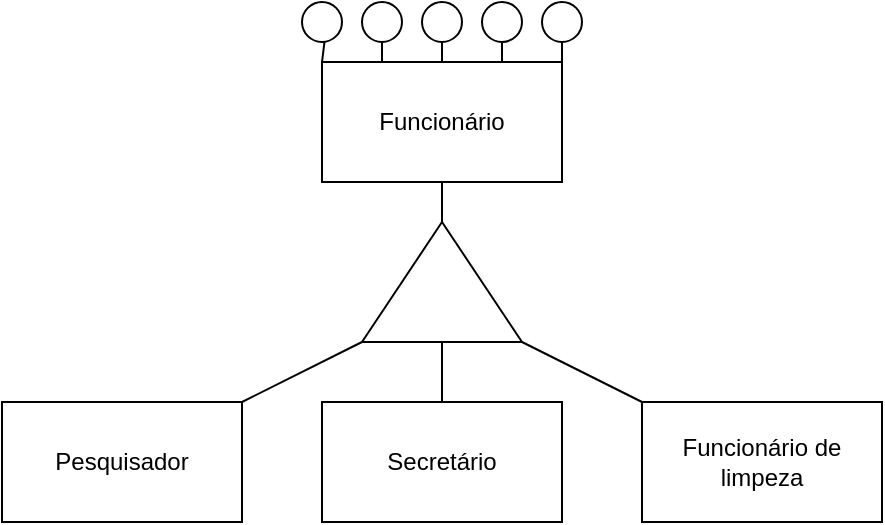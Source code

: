 <mxfile version="17.4.5" type="github">
  <diagram id="7Qw6pbEeIzk2xIP6izjz" name="Page-1">
    <mxGraphModel dx="1067" dy="483" grid="1" gridSize="10" guides="1" tooltips="1" connect="1" arrows="1" fold="1" page="1" pageScale="1" pageWidth="827" pageHeight="1169" math="0" shadow="0">
      <root>
        <mxCell id="0" />
        <mxCell id="1" parent="0" />
        <mxCell id="CRHBmkcnd31kH2aSU4Qs-1" value="Funcionário" style="rounded=0;whiteSpace=wrap;html=1;" vertex="1" parent="1">
          <mxGeometry x="200" y="70" width="120" height="60" as="geometry" />
        </mxCell>
        <mxCell id="CRHBmkcnd31kH2aSU4Qs-2" value="" style="triangle;whiteSpace=wrap;html=1;rotation=-90;" vertex="1" parent="1">
          <mxGeometry x="230" y="140" width="60" height="80" as="geometry" />
        </mxCell>
        <mxCell id="CRHBmkcnd31kH2aSU4Qs-3" value="" style="endArrow=none;html=1;rounded=0;" edge="1" parent="1" source="CRHBmkcnd31kH2aSU4Qs-2" target="CRHBmkcnd31kH2aSU4Qs-1">
          <mxGeometry width="50" height="50" relative="1" as="geometry">
            <mxPoint x="120" y="220" as="sourcePoint" />
            <mxPoint x="170" y="170" as="targetPoint" />
          </mxGeometry>
        </mxCell>
        <mxCell id="CRHBmkcnd31kH2aSU4Qs-4" value="Pesquisador" style="rounded=0;whiteSpace=wrap;html=1;" vertex="1" parent="1">
          <mxGeometry x="40" y="240" width="120" height="60" as="geometry" />
        </mxCell>
        <mxCell id="CRHBmkcnd31kH2aSU4Qs-5" value="Secretário" style="rounded=0;whiteSpace=wrap;html=1;" vertex="1" parent="1">
          <mxGeometry x="200" y="240" width="120" height="60" as="geometry" />
        </mxCell>
        <mxCell id="CRHBmkcnd31kH2aSU4Qs-6" value="Funcionário de limpeza" style="rounded=0;whiteSpace=wrap;html=1;" vertex="1" parent="1">
          <mxGeometry x="360" y="240" width="120" height="60" as="geometry" />
        </mxCell>
        <mxCell id="CRHBmkcnd31kH2aSU4Qs-7" value="" style="endArrow=none;html=1;rounded=0;entryX=0;entryY=0;entryDx=0;entryDy=0;entryPerimeter=0;" edge="1" parent="1" source="CRHBmkcnd31kH2aSU4Qs-4" target="CRHBmkcnd31kH2aSU4Qs-2">
          <mxGeometry width="50" height="50" relative="1" as="geometry">
            <mxPoint x="130" y="150" as="sourcePoint" />
            <mxPoint x="180" y="100" as="targetPoint" />
          </mxGeometry>
        </mxCell>
        <mxCell id="CRHBmkcnd31kH2aSU4Qs-8" value="" style="endArrow=none;html=1;rounded=0;" edge="1" parent="1" source="CRHBmkcnd31kH2aSU4Qs-2" target="CRHBmkcnd31kH2aSU4Qs-5">
          <mxGeometry width="50" height="50" relative="1" as="geometry">
            <mxPoint x="330" y="180" as="sourcePoint" />
            <mxPoint x="380" y="130" as="targetPoint" />
          </mxGeometry>
        </mxCell>
        <mxCell id="CRHBmkcnd31kH2aSU4Qs-9" value="" style="endArrow=none;html=1;rounded=0;entryX=0;entryY=1;entryDx=0;entryDy=0;entryPerimeter=0;" edge="1" parent="1" source="CRHBmkcnd31kH2aSU4Qs-6" target="CRHBmkcnd31kH2aSU4Qs-2">
          <mxGeometry width="50" height="50" relative="1" as="geometry">
            <mxPoint x="380" y="170" as="sourcePoint" />
            <mxPoint x="430" y="120" as="targetPoint" />
          </mxGeometry>
        </mxCell>
        <mxCell id="CRHBmkcnd31kH2aSU4Qs-10" value="" style="ellipse;whiteSpace=wrap;html=1;aspect=fixed;" vertex="1" parent="1">
          <mxGeometry x="190" y="40" width="20" height="20" as="geometry" />
        </mxCell>
        <mxCell id="CRHBmkcnd31kH2aSU4Qs-11" value="" style="ellipse;whiteSpace=wrap;html=1;aspect=fixed;" vertex="1" parent="1">
          <mxGeometry x="310" y="40" width="20" height="20" as="geometry" />
        </mxCell>
        <mxCell id="CRHBmkcnd31kH2aSU4Qs-12" value="" style="ellipse;whiteSpace=wrap;html=1;aspect=fixed;" vertex="1" parent="1">
          <mxGeometry x="250" y="40" width="20" height="20" as="geometry" />
        </mxCell>
        <mxCell id="CRHBmkcnd31kH2aSU4Qs-13" value="" style="ellipse;whiteSpace=wrap;html=1;aspect=fixed;" vertex="1" parent="1">
          <mxGeometry x="220" y="40" width="20" height="20" as="geometry" />
        </mxCell>
        <mxCell id="CRHBmkcnd31kH2aSU4Qs-14" value="" style="ellipse;whiteSpace=wrap;html=1;aspect=fixed;" vertex="1" parent="1">
          <mxGeometry x="280" y="40" width="20" height="20" as="geometry" />
        </mxCell>
        <mxCell id="CRHBmkcnd31kH2aSU4Qs-15" value="" style="endArrow=none;html=1;rounded=0;exitX=0;exitY=0;exitDx=0;exitDy=0;" edge="1" parent="1" source="CRHBmkcnd31kH2aSU4Qs-1" target="CRHBmkcnd31kH2aSU4Qs-10">
          <mxGeometry width="50" height="50" relative="1" as="geometry">
            <mxPoint x="140" y="130" as="sourcePoint" />
            <mxPoint x="190" y="80" as="targetPoint" />
          </mxGeometry>
        </mxCell>
        <mxCell id="CRHBmkcnd31kH2aSU4Qs-16" value="" style="endArrow=none;html=1;rounded=0;exitX=0.25;exitY=0;exitDx=0;exitDy=0;" edge="1" parent="1" source="CRHBmkcnd31kH2aSU4Qs-1" target="CRHBmkcnd31kH2aSU4Qs-13">
          <mxGeometry width="50" height="50" relative="1" as="geometry">
            <mxPoint x="140" y="140" as="sourcePoint" />
            <mxPoint x="190" y="90" as="targetPoint" />
          </mxGeometry>
        </mxCell>
        <mxCell id="CRHBmkcnd31kH2aSU4Qs-17" value="" style="endArrow=none;html=1;rounded=0;entryX=1;entryY=0;entryDx=0;entryDy=0;" edge="1" parent="1" source="CRHBmkcnd31kH2aSU4Qs-11" target="CRHBmkcnd31kH2aSU4Qs-1">
          <mxGeometry width="50" height="50" relative="1" as="geometry">
            <mxPoint x="330" y="100" as="sourcePoint" />
            <mxPoint x="380" y="50" as="targetPoint" />
          </mxGeometry>
        </mxCell>
        <mxCell id="CRHBmkcnd31kH2aSU4Qs-18" value="" style="endArrow=none;html=1;rounded=0;exitX=0.75;exitY=0;exitDx=0;exitDy=0;" edge="1" parent="1" source="CRHBmkcnd31kH2aSU4Qs-1" target="CRHBmkcnd31kH2aSU4Qs-14">
          <mxGeometry width="50" height="50" relative="1" as="geometry">
            <mxPoint x="170" y="120" as="sourcePoint" />
            <mxPoint x="220" y="70" as="targetPoint" />
          </mxGeometry>
        </mxCell>
        <mxCell id="CRHBmkcnd31kH2aSU4Qs-19" value="" style="endArrow=none;html=1;rounded=0;" edge="1" parent="1" source="CRHBmkcnd31kH2aSU4Qs-1" target="CRHBmkcnd31kH2aSU4Qs-12">
          <mxGeometry width="50" height="50" relative="1" as="geometry">
            <mxPoint x="150" y="120" as="sourcePoint" />
            <mxPoint x="200" y="70" as="targetPoint" />
          </mxGeometry>
        </mxCell>
      </root>
    </mxGraphModel>
  </diagram>
</mxfile>
